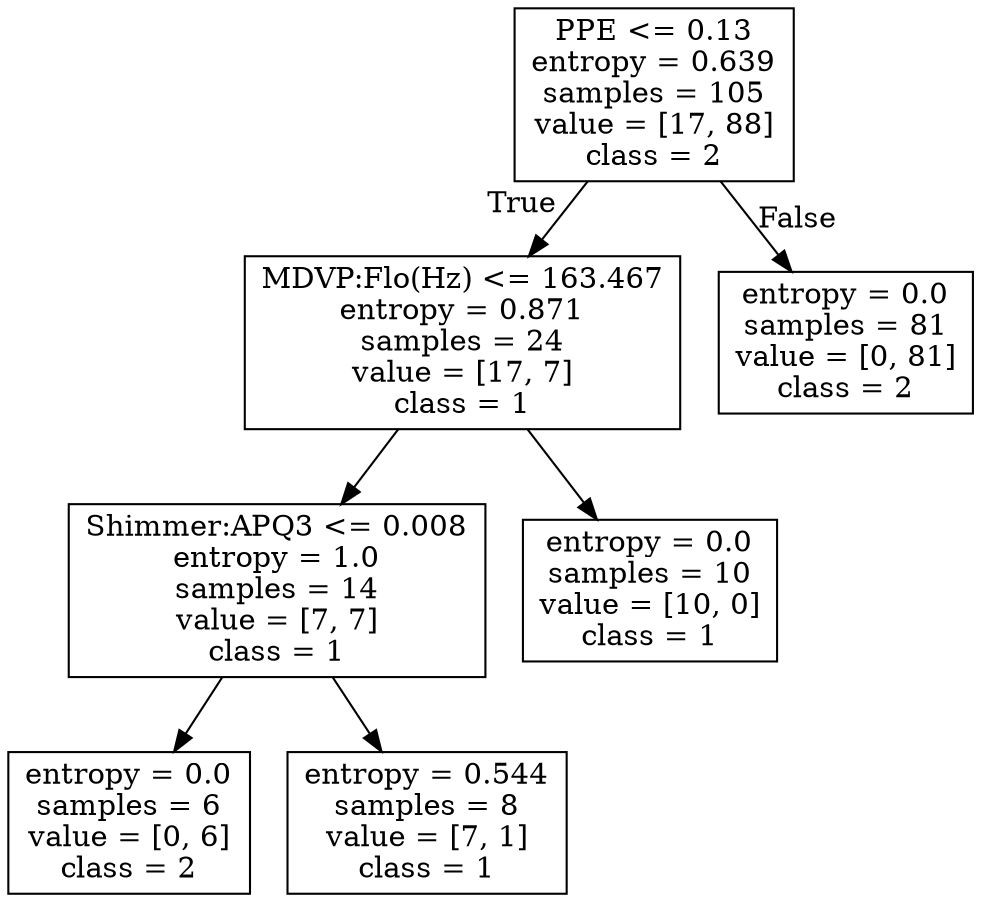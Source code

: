 digraph Tree {
node [shape=box] ;
0 [label="PPE <= 0.13\nentropy = 0.639\nsamples = 105\nvalue = [17, 88]\nclass = 2"] ;
1 [label="MDVP:Flo(Hz) <= 163.467\nentropy = 0.871\nsamples = 24\nvalue = [17, 7]\nclass = 1"] ;
0 -> 1 [labeldistance=2.5, labelangle=45, headlabel="True"] ;
2 [label="Shimmer:APQ3 <= 0.008\nentropy = 1.0\nsamples = 14\nvalue = [7, 7]\nclass = 1"] ;
1 -> 2 ;
3 [label="entropy = 0.0\nsamples = 6\nvalue = [0, 6]\nclass = 2"] ;
2 -> 3 ;
4 [label="entropy = 0.544\nsamples = 8\nvalue = [7, 1]\nclass = 1"] ;
2 -> 4 ;
5 [label="entropy = 0.0\nsamples = 10\nvalue = [10, 0]\nclass = 1"] ;
1 -> 5 ;
6 [label="entropy = 0.0\nsamples = 81\nvalue = [0, 81]\nclass = 2"] ;
0 -> 6 [labeldistance=2.5, labelangle=-45, headlabel="False"] ;
}